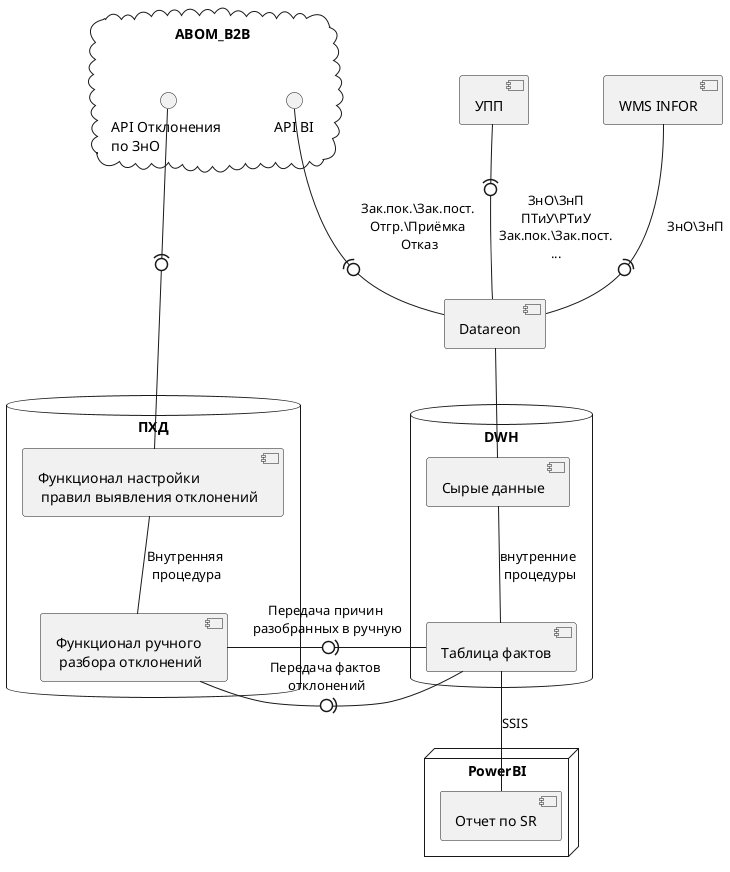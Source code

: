 @startuml

component [УПП] as 1C
component [WMS INFOR] as WMS
cloud ABOM_B2B{
    interface "API BI" as api
    interface "API Отклонения \nпо ЗнО" as api2
}

component Datareon as esb

api -(0- esb :Зак.пок.\Зак.пост.\n Отгр.\Приёмка \n Отказ
WMS -(0- esb :ЗнО\ЗнП
1C -(0- esb : ЗнО\ЗнП\nПТиУ\РТиУ\nЗак.пок.\Зак.пост.\n...

database DWH {
component [Сырые данные] as data1
component [Таблица фактов] as data2
data1 -- data2 : внутренние \nпроцедуры

esb -- data1
}

database ПХД {
    component [Функционал ручного\n разбора отклонений] as data3
    component [Функционал настройки\n правил выявления отклонений] as func1
    data3 -u- func1: Внутренняя \nпроцедура
}

data2 -l(0- data3:Передача причин \nразобранных в ручную
data2 -l(0- data3:Передача фактов \nотклонений

func1 -u0)- api2

node PowerBI{
    component [Отчет по SR] as sr
}

data2 -- sr :SSIS

@enduml